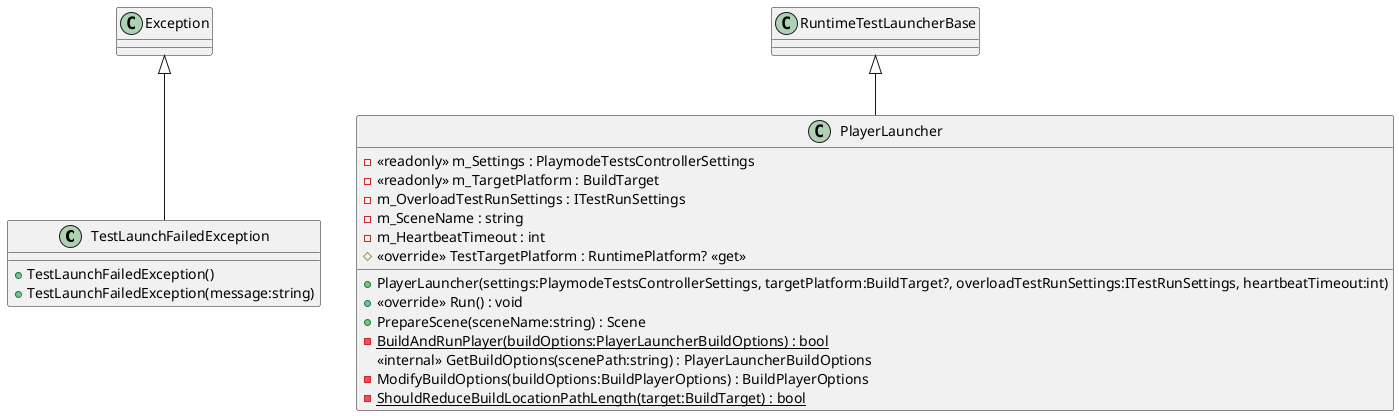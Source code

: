 @startuml
class TestLaunchFailedException {
    + TestLaunchFailedException()
    + TestLaunchFailedException(message:string)
}
class PlayerLauncher {
    - <<readonly>> m_Settings : PlaymodeTestsControllerSettings
    - <<readonly>> m_TargetPlatform : BuildTarget
    - m_OverloadTestRunSettings : ITestRunSettings
    - m_SceneName : string
    - m_HeartbeatTimeout : int
    + PlayerLauncher(settings:PlaymodeTestsControllerSettings, targetPlatform:BuildTarget?, overloadTestRunSettings:ITestRunSettings, heartbeatTimeout:int)
    # <<override>> TestTargetPlatform : RuntimePlatform? <<get>>
    + <<override>> Run() : void
    + PrepareScene(sceneName:string) : Scene
    - {static} BuildAndRunPlayer(buildOptions:PlayerLauncherBuildOptions) : bool
    <<internal>> GetBuildOptions(scenePath:string) : PlayerLauncherBuildOptions
    - ModifyBuildOptions(buildOptions:BuildPlayerOptions) : BuildPlayerOptions
    - {static} ShouldReduceBuildLocationPathLength(target:BuildTarget) : bool
}
Exception <|-- TestLaunchFailedException
RuntimeTestLauncherBase <|-- PlayerLauncher
@enduml

